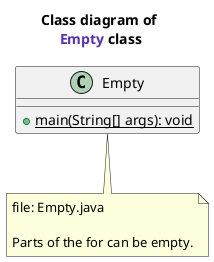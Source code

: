 @startuml
title Class diagram of \n<font name=monospace><color #5132be>Empty</color></font> class

class Empty {
    {method} + {static} main(String[] args): void
}
note bottom of Empty
    file: Empty.java
    
    Parts of the for can be empty.
end note
@enduml